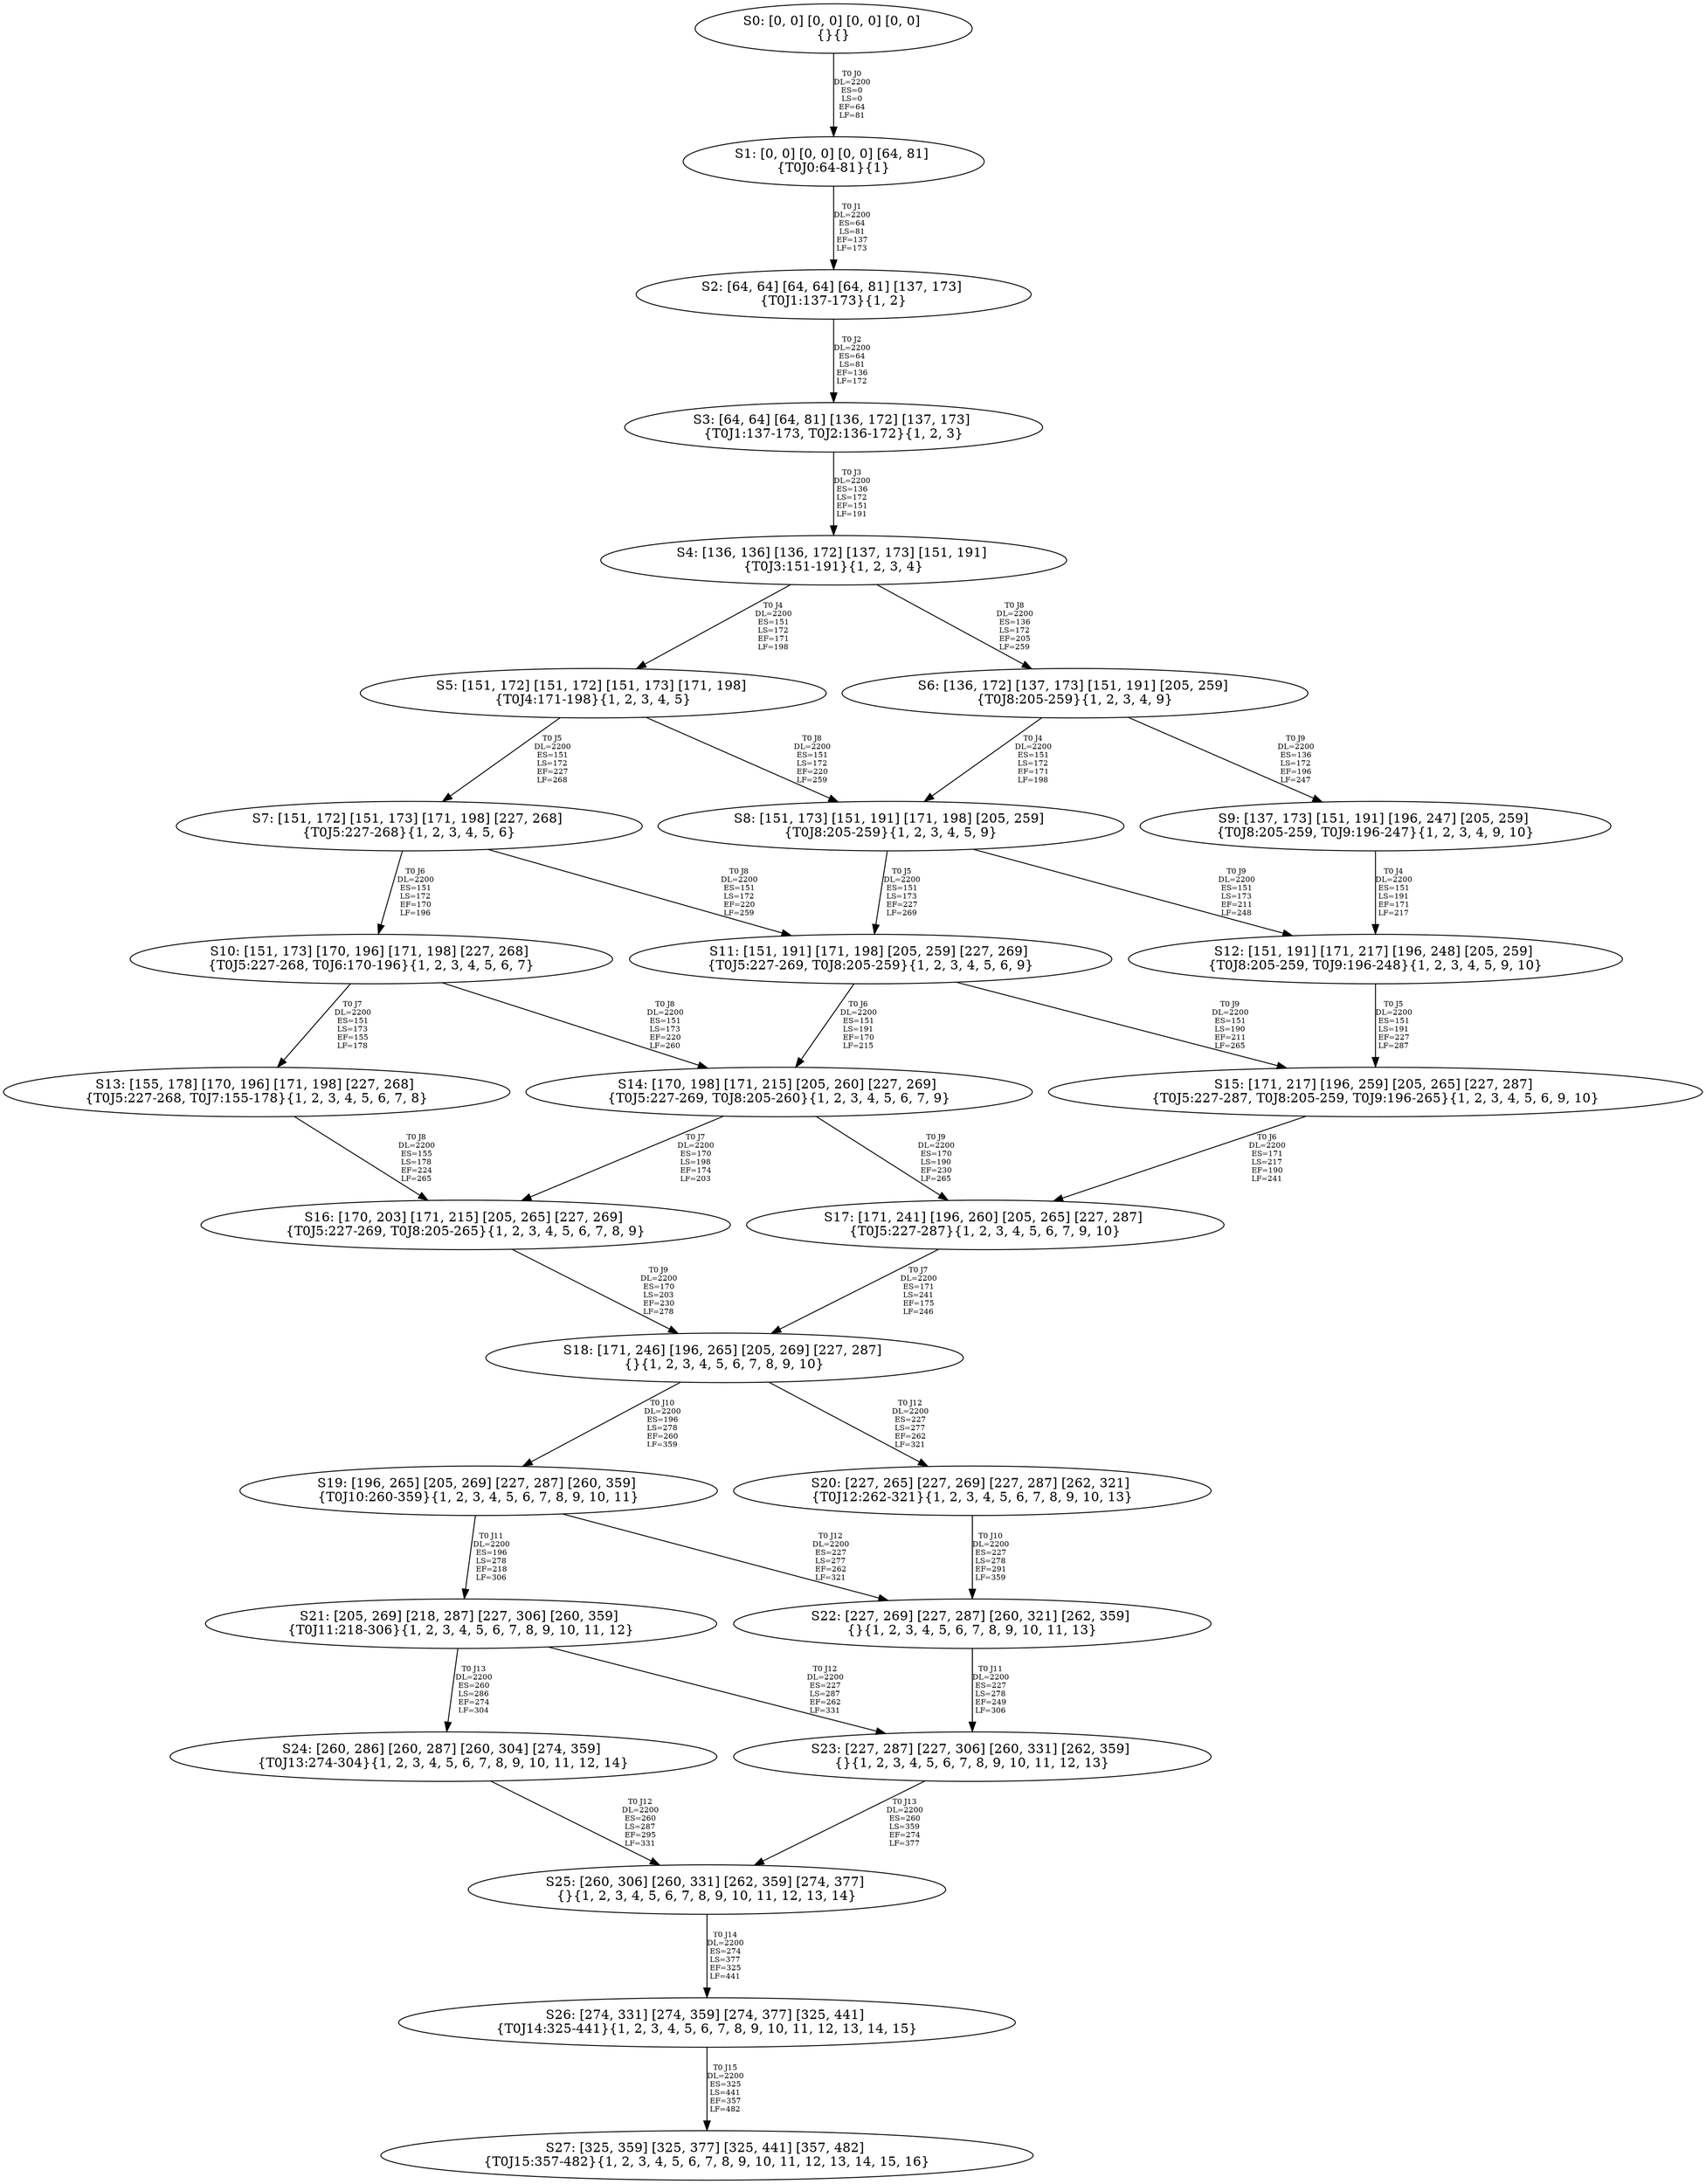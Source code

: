 digraph {
	S0[label="S0: [0, 0] [0, 0] [0, 0] [0, 0] \n{}{}"];
	S1[label="S1: [0, 0] [0, 0] [0, 0] [64, 81] \n{T0J0:64-81}{1}"];
	S2[label="S2: [64, 64] [64, 64] [64, 81] [137, 173] \n{T0J1:137-173}{1, 2}"];
	S3[label="S3: [64, 64] [64, 81] [136, 172] [137, 173] \n{T0J1:137-173, T0J2:136-172}{1, 2, 3}"];
	S4[label="S4: [136, 136] [136, 172] [137, 173] [151, 191] \n{T0J3:151-191}{1, 2, 3, 4}"];
	S5[label="S5: [151, 172] [151, 172] [151, 173] [171, 198] \n{T0J4:171-198}{1, 2, 3, 4, 5}"];
	S6[label="S6: [136, 172] [137, 173] [151, 191] [205, 259] \n{T0J8:205-259}{1, 2, 3, 4, 9}"];
	S7[label="S7: [151, 172] [151, 173] [171, 198] [227, 268] \n{T0J5:227-268}{1, 2, 3, 4, 5, 6}"];
	S8[label="S8: [151, 173] [151, 191] [171, 198] [205, 259] \n{T0J8:205-259}{1, 2, 3, 4, 5, 9}"];
	S9[label="S9: [137, 173] [151, 191] [196, 247] [205, 259] \n{T0J8:205-259, T0J9:196-247}{1, 2, 3, 4, 9, 10}"];
	S10[label="S10: [151, 173] [170, 196] [171, 198] [227, 268] \n{T0J5:227-268, T0J6:170-196}{1, 2, 3, 4, 5, 6, 7}"];
	S11[label="S11: [151, 191] [171, 198] [205, 259] [227, 269] \n{T0J5:227-269, T0J8:205-259}{1, 2, 3, 4, 5, 6, 9}"];
	S12[label="S12: [151, 191] [171, 217] [196, 248] [205, 259] \n{T0J8:205-259, T0J9:196-248}{1, 2, 3, 4, 5, 9, 10}"];
	S13[label="S13: [155, 178] [170, 196] [171, 198] [227, 268] \n{T0J5:227-268, T0J7:155-178}{1, 2, 3, 4, 5, 6, 7, 8}"];
	S14[label="S14: [170, 198] [171, 215] [205, 260] [227, 269] \n{T0J5:227-269, T0J8:205-260}{1, 2, 3, 4, 5, 6, 7, 9}"];
	S15[label="S15: [171, 217] [196, 259] [205, 265] [227, 287] \n{T0J5:227-287, T0J8:205-259, T0J9:196-265}{1, 2, 3, 4, 5, 6, 9, 10}"];
	S16[label="S16: [170, 203] [171, 215] [205, 265] [227, 269] \n{T0J5:227-269, T0J8:205-265}{1, 2, 3, 4, 5, 6, 7, 8, 9}"];
	S17[label="S17: [171, 241] [196, 260] [205, 265] [227, 287] \n{T0J5:227-287}{1, 2, 3, 4, 5, 6, 7, 9, 10}"];
	S18[label="S18: [171, 246] [196, 265] [205, 269] [227, 287] \n{}{1, 2, 3, 4, 5, 6, 7, 8, 9, 10}"];
	S19[label="S19: [196, 265] [205, 269] [227, 287] [260, 359] \n{T0J10:260-359}{1, 2, 3, 4, 5, 6, 7, 8, 9, 10, 11}"];
	S20[label="S20: [227, 265] [227, 269] [227, 287] [262, 321] \n{T0J12:262-321}{1, 2, 3, 4, 5, 6, 7, 8, 9, 10, 13}"];
	S21[label="S21: [205, 269] [218, 287] [227, 306] [260, 359] \n{T0J11:218-306}{1, 2, 3, 4, 5, 6, 7, 8, 9, 10, 11, 12}"];
	S22[label="S22: [227, 269] [227, 287] [260, 321] [262, 359] \n{}{1, 2, 3, 4, 5, 6, 7, 8, 9, 10, 11, 13}"];
	S23[label="S23: [227, 287] [227, 306] [260, 331] [262, 359] \n{}{1, 2, 3, 4, 5, 6, 7, 8, 9, 10, 11, 12, 13}"];
	S24[label="S24: [260, 286] [260, 287] [260, 304] [274, 359] \n{T0J13:274-304}{1, 2, 3, 4, 5, 6, 7, 8, 9, 10, 11, 12, 14}"];
	S25[label="S25: [260, 306] [260, 331] [262, 359] [274, 377] \n{}{1, 2, 3, 4, 5, 6, 7, 8, 9, 10, 11, 12, 13, 14}"];
	S26[label="S26: [274, 331] [274, 359] [274, 377] [325, 441] \n{T0J14:325-441}{1, 2, 3, 4, 5, 6, 7, 8, 9, 10, 11, 12, 13, 14, 15}"];
	S27[label="S27: [325, 359] [325, 377] [325, 441] [357, 482] \n{T0J15:357-482}{1, 2, 3, 4, 5, 6, 7, 8, 9, 10, 11, 12, 13, 14, 15, 16}"];
	S0 -> S1[label="T0 J0\nDL=2200\nES=0\nLS=0\nEF=64\nLF=81",fontsize=8];
	S1 -> S2[label="T0 J1\nDL=2200\nES=64\nLS=81\nEF=137\nLF=173",fontsize=8];
	S2 -> S3[label="T0 J2\nDL=2200\nES=64\nLS=81\nEF=136\nLF=172",fontsize=8];
	S3 -> S4[label="T0 J3\nDL=2200\nES=136\nLS=172\nEF=151\nLF=191",fontsize=8];
	S4 -> S5[label="T0 J4\nDL=2200\nES=151\nLS=172\nEF=171\nLF=198",fontsize=8];
	S4 -> S6[label="T0 J8\nDL=2200\nES=136\nLS=172\nEF=205\nLF=259",fontsize=8];
	S5 -> S7[label="T0 J5\nDL=2200\nES=151\nLS=172\nEF=227\nLF=268",fontsize=8];
	S5 -> S8[label="T0 J8\nDL=2200\nES=151\nLS=172\nEF=220\nLF=259",fontsize=8];
	S6 -> S8[label="T0 J4\nDL=2200\nES=151\nLS=172\nEF=171\nLF=198",fontsize=8];
	S6 -> S9[label="T0 J9\nDL=2200\nES=136\nLS=172\nEF=196\nLF=247",fontsize=8];
	S7 -> S10[label="T0 J6\nDL=2200\nES=151\nLS=172\nEF=170\nLF=196",fontsize=8];
	S7 -> S11[label="T0 J8\nDL=2200\nES=151\nLS=172\nEF=220\nLF=259",fontsize=8];
	S8 -> S11[label="T0 J5\nDL=2200\nES=151\nLS=173\nEF=227\nLF=269",fontsize=8];
	S8 -> S12[label="T0 J9\nDL=2200\nES=151\nLS=173\nEF=211\nLF=248",fontsize=8];
	S9 -> S12[label="T0 J4\nDL=2200\nES=151\nLS=191\nEF=171\nLF=217",fontsize=8];
	S10 -> S13[label="T0 J7\nDL=2200\nES=151\nLS=173\nEF=155\nLF=178",fontsize=8];
	S10 -> S14[label="T0 J8\nDL=2200\nES=151\nLS=173\nEF=220\nLF=260",fontsize=8];
	S11 -> S14[label="T0 J6\nDL=2200\nES=151\nLS=191\nEF=170\nLF=215",fontsize=8];
	S11 -> S15[label="T0 J9\nDL=2200\nES=151\nLS=190\nEF=211\nLF=265",fontsize=8];
	S12 -> S15[label="T0 J5\nDL=2200\nES=151\nLS=191\nEF=227\nLF=287",fontsize=8];
	S13 -> S16[label="T0 J8\nDL=2200\nES=155\nLS=178\nEF=224\nLF=265",fontsize=8];
	S14 -> S16[label="T0 J7\nDL=2200\nES=170\nLS=198\nEF=174\nLF=203",fontsize=8];
	S14 -> S17[label="T0 J9\nDL=2200\nES=170\nLS=190\nEF=230\nLF=265",fontsize=8];
	S15 -> S17[label="T0 J6\nDL=2200\nES=171\nLS=217\nEF=190\nLF=241",fontsize=8];
	S16 -> S18[label="T0 J9\nDL=2200\nES=170\nLS=203\nEF=230\nLF=278",fontsize=8];
	S17 -> S18[label="T0 J7\nDL=2200\nES=171\nLS=241\nEF=175\nLF=246",fontsize=8];
	S18 -> S19[label="T0 J10\nDL=2200\nES=196\nLS=278\nEF=260\nLF=359",fontsize=8];
	S18 -> S20[label="T0 J12\nDL=2200\nES=227\nLS=277\nEF=262\nLF=321",fontsize=8];
	S19 -> S21[label="T0 J11\nDL=2200\nES=196\nLS=278\nEF=218\nLF=306",fontsize=8];
	S19 -> S22[label="T0 J12\nDL=2200\nES=227\nLS=277\nEF=262\nLF=321",fontsize=8];
	S20 -> S22[label="T0 J10\nDL=2200\nES=227\nLS=278\nEF=291\nLF=359",fontsize=8];
	S21 -> S23[label="T0 J12\nDL=2200\nES=227\nLS=287\nEF=262\nLF=331",fontsize=8];
	S21 -> S24[label="T0 J13\nDL=2200\nES=260\nLS=286\nEF=274\nLF=304",fontsize=8];
	S22 -> S23[label="T0 J11\nDL=2200\nES=227\nLS=278\nEF=249\nLF=306",fontsize=8];
	S23 -> S25[label="T0 J13\nDL=2200\nES=260\nLS=359\nEF=274\nLF=377",fontsize=8];
	S24 -> S25[label="T0 J12\nDL=2200\nES=260\nLS=287\nEF=295\nLF=331",fontsize=8];
	S25 -> S26[label="T0 J14\nDL=2200\nES=274\nLS=377\nEF=325\nLF=441",fontsize=8];
	S26 -> S27[label="T0 J15\nDL=2200\nES=325\nLS=441\nEF=357\nLF=482",fontsize=8];
}
